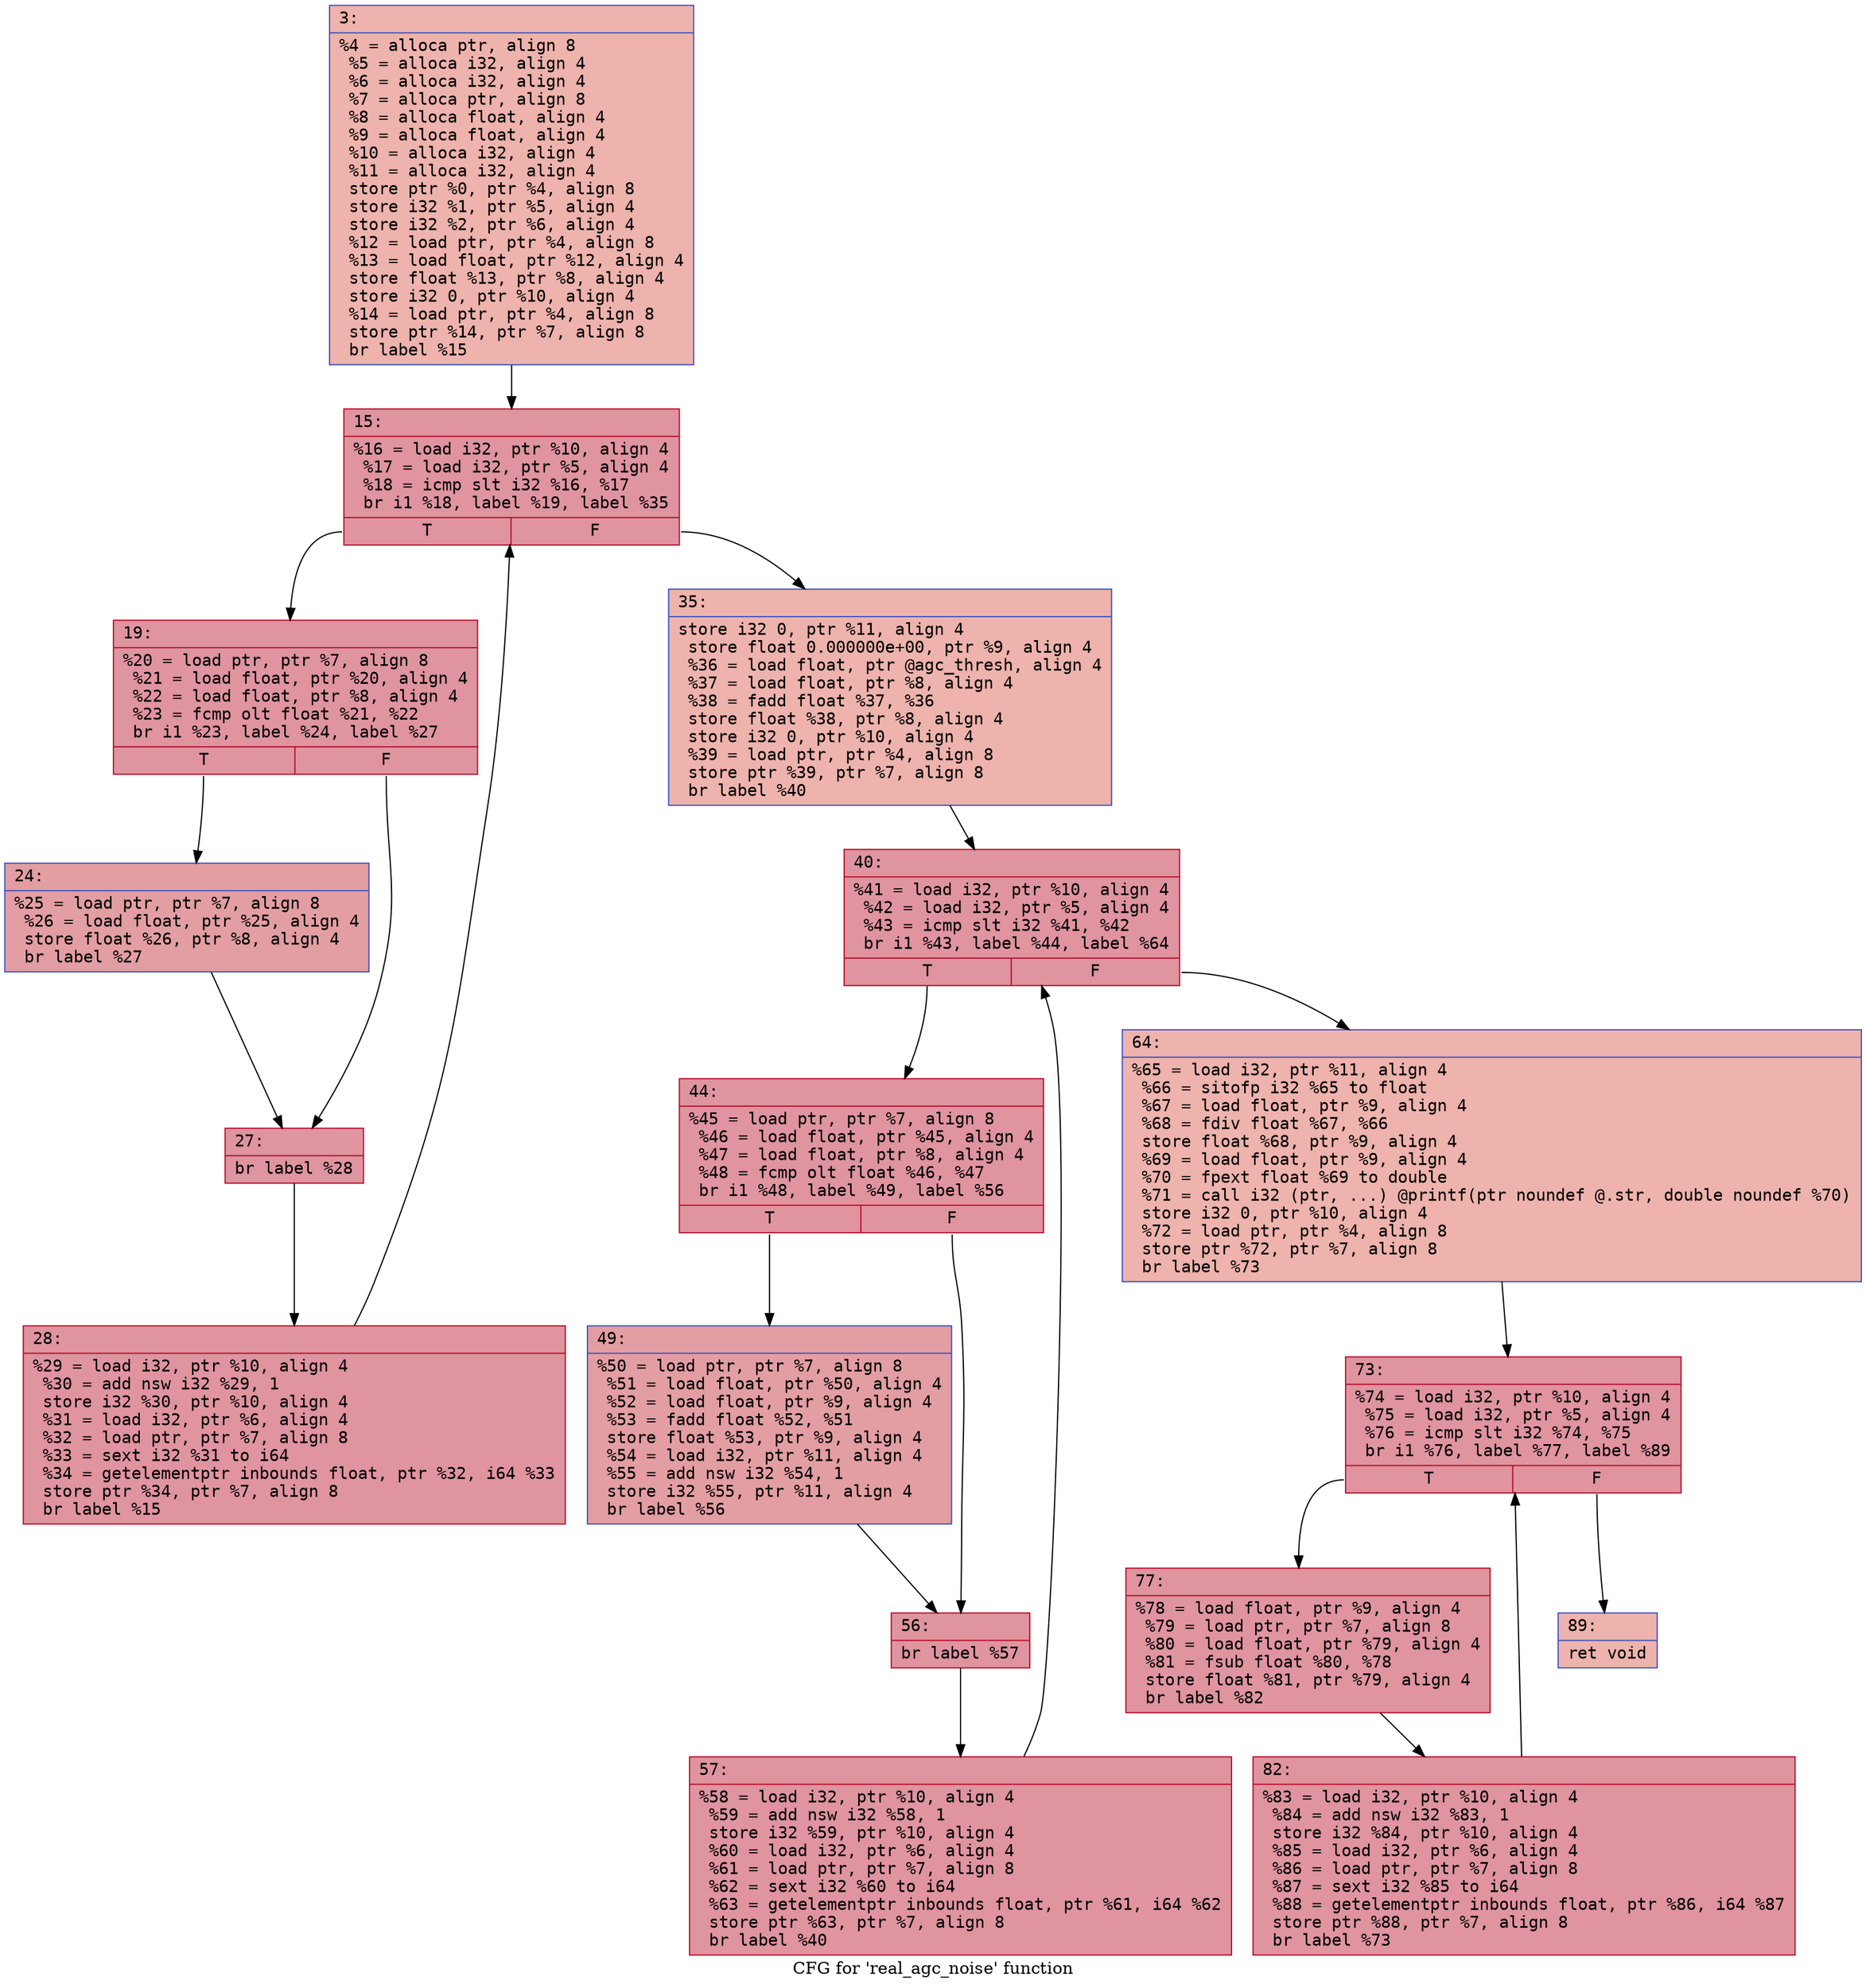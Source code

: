 digraph "CFG for 'real_agc_noise' function" {
	label="CFG for 'real_agc_noise' function";

	Node0x600001bb5f90 [shape=record,color="#3d50c3ff", style=filled, fillcolor="#d6524470" fontname="Courier",label="{3:\l|  %4 = alloca ptr, align 8\l  %5 = alloca i32, align 4\l  %6 = alloca i32, align 4\l  %7 = alloca ptr, align 8\l  %8 = alloca float, align 4\l  %9 = alloca float, align 4\l  %10 = alloca i32, align 4\l  %11 = alloca i32, align 4\l  store ptr %0, ptr %4, align 8\l  store i32 %1, ptr %5, align 4\l  store i32 %2, ptr %6, align 4\l  %12 = load ptr, ptr %4, align 8\l  %13 = load float, ptr %12, align 4\l  store float %13, ptr %8, align 4\l  store i32 0, ptr %10, align 4\l  %14 = load ptr, ptr %4, align 8\l  store ptr %14, ptr %7, align 8\l  br label %15\l}"];
	Node0x600001bb5f90 -> Node0x600001bb5fe0[tooltip="3 -> 15\nProbability 100.00%" ];
	Node0x600001bb5fe0 [shape=record,color="#b70d28ff", style=filled, fillcolor="#b70d2870" fontname="Courier",label="{15:\l|  %16 = load i32, ptr %10, align 4\l  %17 = load i32, ptr %5, align 4\l  %18 = icmp slt i32 %16, %17\l  br i1 %18, label %19, label %35\l|{<s0>T|<s1>F}}"];
	Node0x600001bb5fe0:s0 -> Node0x600001bb6030[tooltip="15 -> 19\nProbability 96.88%" ];
	Node0x600001bb5fe0:s1 -> Node0x600001bb6170[tooltip="15 -> 35\nProbability 3.12%" ];
	Node0x600001bb6030 [shape=record,color="#b70d28ff", style=filled, fillcolor="#b70d2870" fontname="Courier",label="{19:\l|  %20 = load ptr, ptr %7, align 8\l  %21 = load float, ptr %20, align 4\l  %22 = load float, ptr %8, align 4\l  %23 = fcmp olt float %21, %22\l  br i1 %23, label %24, label %27\l|{<s0>T|<s1>F}}"];
	Node0x600001bb6030:s0 -> Node0x600001bb6080[tooltip="19 -> 24\nProbability 50.00%" ];
	Node0x600001bb6030:s1 -> Node0x600001bb60d0[tooltip="19 -> 27\nProbability 50.00%" ];
	Node0x600001bb6080 [shape=record,color="#3d50c3ff", style=filled, fillcolor="#be242e70" fontname="Courier",label="{24:\l|  %25 = load ptr, ptr %7, align 8\l  %26 = load float, ptr %25, align 4\l  store float %26, ptr %8, align 4\l  br label %27\l}"];
	Node0x600001bb6080 -> Node0x600001bb60d0[tooltip="24 -> 27\nProbability 100.00%" ];
	Node0x600001bb60d0 [shape=record,color="#b70d28ff", style=filled, fillcolor="#b70d2870" fontname="Courier",label="{27:\l|  br label %28\l}"];
	Node0x600001bb60d0 -> Node0x600001bb6120[tooltip="27 -> 28\nProbability 100.00%" ];
	Node0x600001bb6120 [shape=record,color="#b70d28ff", style=filled, fillcolor="#b70d2870" fontname="Courier",label="{28:\l|  %29 = load i32, ptr %10, align 4\l  %30 = add nsw i32 %29, 1\l  store i32 %30, ptr %10, align 4\l  %31 = load i32, ptr %6, align 4\l  %32 = load ptr, ptr %7, align 8\l  %33 = sext i32 %31 to i64\l  %34 = getelementptr inbounds float, ptr %32, i64 %33\l  store ptr %34, ptr %7, align 8\l  br label %15\l}"];
	Node0x600001bb6120 -> Node0x600001bb5fe0[tooltip="28 -> 15\nProbability 100.00%" ];
	Node0x600001bb6170 [shape=record,color="#3d50c3ff", style=filled, fillcolor="#d6524470" fontname="Courier",label="{35:\l|  store i32 0, ptr %11, align 4\l  store float 0.000000e+00, ptr %9, align 4\l  %36 = load float, ptr @agc_thresh, align 4\l  %37 = load float, ptr %8, align 4\l  %38 = fadd float %37, %36\l  store float %38, ptr %8, align 4\l  store i32 0, ptr %10, align 4\l  %39 = load ptr, ptr %4, align 8\l  store ptr %39, ptr %7, align 8\l  br label %40\l}"];
	Node0x600001bb6170 -> Node0x600001bb61c0[tooltip="35 -> 40\nProbability 100.00%" ];
	Node0x600001bb61c0 [shape=record,color="#b70d28ff", style=filled, fillcolor="#b70d2870" fontname="Courier",label="{40:\l|  %41 = load i32, ptr %10, align 4\l  %42 = load i32, ptr %5, align 4\l  %43 = icmp slt i32 %41, %42\l  br i1 %43, label %44, label %64\l|{<s0>T|<s1>F}}"];
	Node0x600001bb61c0:s0 -> Node0x600001bb6210[tooltip="40 -> 44\nProbability 96.88%" ];
	Node0x600001bb61c0:s1 -> Node0x600001bb6350[tooltip="40 -> 64\nProbability 3.12%" ];
	Node0x600001bb6210 [shape=record,color="#b70d28ff", style=filled, fillcolor="#b70d2870" fontname="Courier",label="{44:\l|  %45 = load ptr, ptr %7, align 8\l  %46 = load float, ptr %45, align 4\l  %47 = load float, ptr %8, align 4\l  %48 = fcmp olt float %46, %47\l  br i1 %48, label %49, label %56\l|{<s0>T|<s1>F}}"];
	Node0x600001bb6210:s0 -> Node0x600001bb6260[tooltip="44 -> 49\nProbability 50.00%" ];
	Node0x600001bb6210:s1 -> Node0x600001bb62b0[tooltip="44 -> 56\nProbability 50.00%" ];
	Node0x600001bb6260 [shape=record,color="#3d50c3ff", style=filled, fillcolor="#be242e70" fontname="Courier",label="{49:\l|  %50 = load ptr, ptr %7, align 8\l  %51 = load float, ptr %50, align 4\l  %52 = load float, ptr %9, align 4\l  %53 = fadd float %52, %51\l  store float %53, ptr %9, align 4\l  %54 = load i32, ptr %11, align 4\l  %55 = add nsw i32 %54, 1\l  store i32 %55, ptr %11, align 4\l  br label %56\l}"];
	Node0x600001bb6260 -> Node0x600001bb62b0[tooltip="49 -> 56\nProbability 100.00%" ];
	Node0x600001bb62b0 [shape=record,color="#b70d28ff", style=filled, fillcolor="#b70d2870" fontname="Courier",label="{56:\l|  br label %57\l}"];
	Node0x600001bb62b0 -> Node0x600001bb6300[tooltip="56 -> 57\nProbability 100.00%" ];
	Node0x600001bb6300 [shape=record,color="#b70d28ff", style=filled, fillcolor="#b70d2870" fontname="Courier",label="{57:\l|  %58 = load i32, ptr %10, align 4\l  %59 = add nsw i32 %58, 1\l  store i32 %59, ptr %10, align 4\l  %60 = load i32, ptr %6, align 4\l  %61 = load ptr, ptr %7, align 8\l  %62 = sext i32 %60 to i64\l  %63 = getelementptr inbounds float, ptr %61, i64 %62\l  store ptr %63, ptr %7, align 8\l  br label %40\l}"];
	Node0x600001bb6300 -> Node0x600001bb61c0[tooltip="57 -> 40\nProbability 100.00%" ];
	Node0x600001bb6350 [shape=record,color="#3d50c3ff", style=filled, fillcolor="#d6524470" fontname="Courier",label="{64:\l|  %65 = load i32, ptr %11, align 4\l  %66 = sitofp i32 %65 to float\l  %67 = load float, ptr %9, align 4\l  %68 = fdiv float %67, %66\l  store float %68, ptr %9, align 4\l  %69 = load float, ptr %9, align 4\l  %70 = fpext float %69 to double\l  %71 = call i32 (ptr, ...) @printf(ptr noundef @.str, double noundef %70)\l  store i32 0, ptr %10, align 4\l  %72 = load ptr, ptr %4, align 8\l  store ptr %72, ptr %7, align 8\l  br label %73\l}"];
	Node0x600001bb6350 -> Node0x600001bb63a0[tooltip="64 -> 73\nProbability 100.00%" ];
	Node0x600001bb63a0 [shape=record,color="#b70d28ff", style=filled, fillcolor="#b70d2870" fontname="Courier",label="{73:\l|  %74 = load i32, ptr %10, align 4\l  %75 = load i32, ptr %5, align 4\l  %76 = icmp slt i32 %74, %75\l  br i1 %76, label %77, label %89\l|{<s0>T|<s1>F}}"];
	Node0x600001bb63a0:s0 -> Node0x600001bb63f0[tooltip="73 -> 77\nProbability 96.88%" ];
	Node0x600001bb63a0:s1 -> Node0x600001bb6490[tooltip="73 -> 89\nProbability 3.12%" ];
	Node0x600001bb63f0 [shape=record,color="#b70d28ff", style=filled, fillcolor="#b70d2870" fontname="Courier",label="{77:\l|  %78 = load float, ptr %9, align 4\l  %79 = load ptr, ptr %7, align 8\l  %80 = load float, ptr %79, align 4\l  %81 = fsub float %80, %78\l  store float %81, ptr %79, align 4\l  br label %82\l}"];
	Node0x600001bb63f0 -> Node0x600001bb6440[tooltip="77 -> 82\nProbability 100.00%" ];
	Node0x600001bb6440 [shape=record,color="#b70d28ff", style=filled, fillcolor="#b70d2870" fontname="Courier",label="{82:\l|  %83 = load i32, ptr %10, align 4\l  %84 = add nsw i32 %83, 1\l  store i32 %84, ptr %10, align 4\l  %85 = load i32, ptr %6, align 4\l  %86 = load ptr, ptr %7, align 8\l  %87 = sext i32 %85 to i64\l  %88 = getelementptr inbounds float, ptr %86, i64 %87\l  store ptr %88, ptr %7, align 8\l  br label %73\l}"];
	Node0x600001bb6440 -> Node0x600001bb63a0[tooltip="82 -> 73\nProbability 100.00%" ];
	Node0x600001bb6490 [shape=record,color="#3d50c3ff", style=filled, fillcolor="#d6524470" fontname="Courier",label="{89:\l|  ret void\l}"];
}
